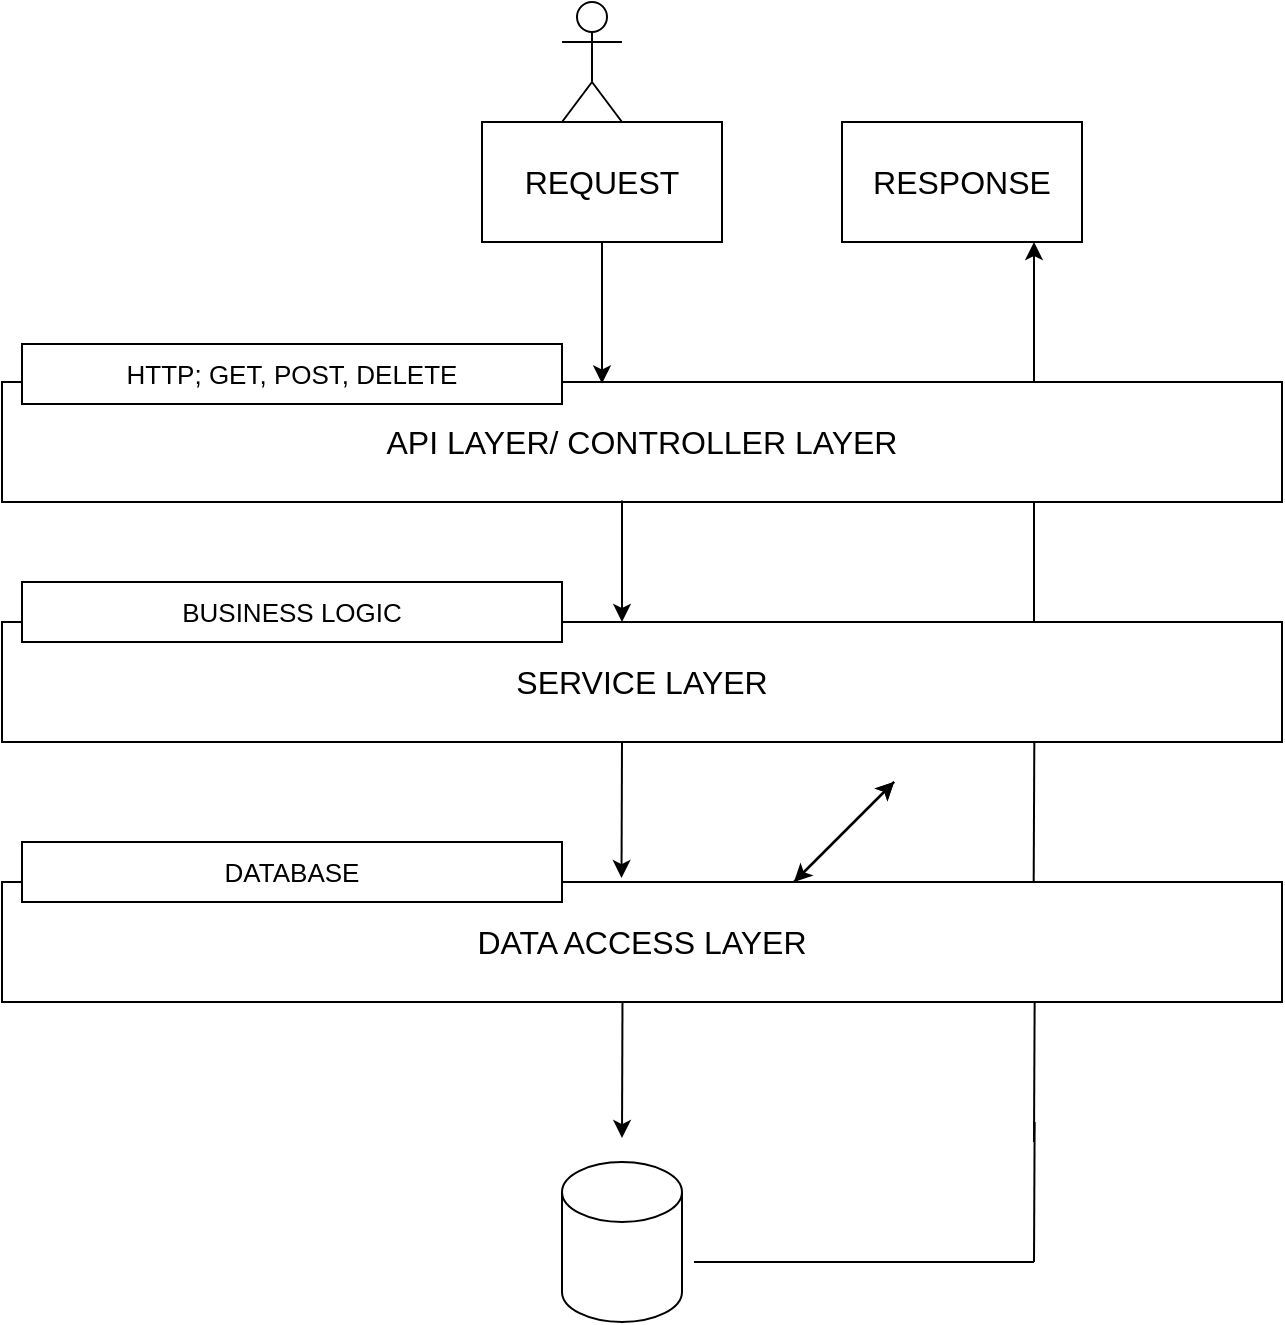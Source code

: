 <mxfile version="20.4.0" type="github">
  <diagram id="C5RBs43oDa-KdzZeNtuy" name="Page-1">
    <mxGraphModel dx="1374" dy="805" grid="1" gridSize="10" guides="1" tooltips="1" connect="1" arrows="1" fold="1" page="1" pageScale="1" pageWidth="827" pageHeight="1169" math="0" shadow="0">
      <root>
        <mxCell id="WIyWlLk6GJQsqaUBKTNV-0" />
        <mxCell id="WIyWlLk6GJQsqaUBKTNV-1" parent="WIyWlLk6GJQsqaUBKTNV-0" />
        <mxCell id="a7n3iAoCKdTrcNTLHIAQ-0" value="&lt;font size=&quot;3&quot;&gt;REQUEST&lt;/font&gt;" style="rounded=0;whiteSpace=wrap;html=1;" vertex="1" parent="WIyWlLk6GJQsqaUBKTNV-1">
          <mxGeometry x="334" y="180" width="120" height="60" as="geometry" />
        </mxCell>
        <mxCell id="a7n3iAoCKdTrcNTLHIAQ-1" value="&lt;font size=&quot;3&quot;&gt;RESPONSE&lt;/font&gt;" style="rounded=0;whiteSpace=wrap;html=1;" vertex="1" parent="WIyWlLk6GJQsqaUBKTNV-1">
          <mxGeometry x="514" y="180" width="120" height="60" as="geometry" />
        </mxCell>
        <mxCell id="a7n3iAoCKdTrcNTLHIAQ-2" value="&lt;font size=&quot;3&quot;&gt;API LAYER/ CONTROLLER LAYER&lt;/font&gt;" style="rounded=0;whiteSpace=wrap;html=1;" vertex="1" parent="WIyWlLk6GJQsqaUBKTNV-1">
          <mxGeometry x="94" y="310" width="640" height="60" as="geometry" />
        </mxCell>
        <mxCell id="a7n3iAoCKdTrcNTLHIAQ-3" value="&lt;font size=&quot;3&quot;&gt;SERVICE LAYER&lt;/font&gt;" style="rounded=0;whiteSpace=wrap;html=1;" vertex="1" parent="WIyWlLk6GJQsqaUBKTNV-1">
          <mxGeometry x="94" y="430" width="640" height="60" as="geometry" />
        </mxCell>
        <mxCell id="a7n3iAoCKdTrcNTLHIAQ-4" value="&lt;font size=&quot;3&quot;&gt;DATA ACCESS LAYER&lt;/font&gt;" style="rounded=0;whiteSpace=wrap;html=1;" vertex="1" parent="WIyWlLk6GJQsqaUBKTNV-1">
          <mxGeometry x="94" y="560" width="640" height="60" as="geometry" />
        </mxCell>
        <mxCell id="a7n3iAoCKdTrcNTLHIAQ-5" value="&lt;font style=&quot;font-size: 13px;&quot;&gt;HTTP; GET, POST, DELETE&lt;br&gt;&lt;/font&gt;" style="rounded=0;whiteSpace=wrap;html=1;" vertex="1" parent="WIyWlLk6GJQsqaUBKTNV-1">
          <mxGeometry x="104" y="291" width="270" height="30" as="geometry" />
        </mxCell>
        <mxCell id="a7n3iAoCKdTrcNTLHIAQ-6" value="&lt;font style=&quot;font-size: 13px;&quot;&gt;BUSINESS LOGIC&lt;br&gt;&lt;/font&gt;" style="rounded=0;whiteSpace=wrap;html=1;" vertex="1" parent="WIyWlLk6GJQsqaUBKTNV-1">
          <mxGeometry x="104" y="410" width="270" height="30" as="geometry" />
        </mxCell>
        <mxCell id="a7n3iAoCKdTrcNTLHIAQ-7" value="&lt;font style=&quot;font-size: 13px;&quot;&gt;DATABASE&lt;br&gt;&lt;/font&gt;" style="rounded=0;whiteSpace=wrap;html=1;" vertex="1" parent="WIyWlLk6GJQsqaUBKTNV-1">
          <mxGeometry x="104" y="540" width="270" height="30" as="geometry" />
        </mxCell>
        <mxCell id="a7n3iAoCKdTrcNTLHIAQ-9" value="" style="endArrow=classic;html=1;rounded=0;fontSize=13;" edge="1" parent="WIyWlLk6GJQsqaUBKTNV-1" source="a7n3iAoCKdTrcNTLHIAQ-0">
          <mxGeometry width="50" height="50" relative="1" as="geometry">
            <mxPoint x="394" y="290" as="sourcePoint" />
            <mxPoint x="394" y="310.711" as="targetPoint" />
          </mxGeometry>
        </mxCell>
        <mxCell id="a7n3iAoCKdTrcNTLHIAQ-11" value="" style="endArrow=classic;html=1;rounded=0;fontSize=13;" edge="1" parent="WIyWlLk6GJQsqaUBKTNV-1">
          <mxGeometry width="50" height="50" relative="1" as="geometry">
            <mxPoint x="404" y="369.29" as="sourcePoint" />
            <mxPoint x="404" y="430" as="targetPoint" />
          </mxGeometry>
        </mxCell>
        <mxCell id="a7n3iAoCKdTrcNTLHIAQ-12" value="" style="endArrow=classic;html=1;rounded=0;fontSize=13;entryX=0.484;entryY=-0.033;entryDx=0;entryDy=0;entryPerimeter=0;" edge="1" parent="WIyWlLk6GJQsqaUBKTNV-1" target="a7n3iAoCKdTrcNTLHIAQ-4">
          <mxGeometry width="50" height="50" relative="1" as="geometry">
            <mxPoint x="404" y="490.0" as="sourcePoint" />
            <mxPoint x="404" y="550.71" as="targetPoint" />
          </mxGeometry>
        </mxCell>
        <mxCell id="a7n3iAoCKdTrcNTLHIAQ-13" value="" style="shape=umlActor;verticalLabelPosition=bottom;verticalAlign=top;html=1;outlineConnect=0;fontSize=13;" vertex="1" parent="WIyWlLk6GJQsqaUBKTNV-1">
          <mxGeometry x="374" y="120" width="30" height="60" as="geometry" />
        </mxCell>
        <mxCell id="a7n3iAoCKdTrcNTLHIAQ-15" value="" style="endArrow=classic;html=1;rounded=0;fontSize=13;" edge="1" parent="WIyWlLk6GJQsqaUBKTNV-1">
          <mxGeometry width="50" height="50" relative="1" as="geometry">
            <mxPoint x="610" y="310" as="sourcePoint" />
            <mxPoint x="610" y="240" as="targetPoint" />
          </mxGeometry>
        </mxCell>
        <mxCell id="a7n3iAoCKdTrcNTLHIAQ-16" value="" style="endArrow=none;html=1;rounded=0;fontSize=13;" edge="1" parent="WIyWlLk6GJQsqaUBKTNV-1">
          <mxGeometry width="50" height="50" relative="1" as="geometry">
            <mxPoint x="610" y="430" as="sourcePoint" />
            <mxPoint x="610" y="370" as="targetPoint" />
          </mxGeometry>
        </mxCell>
        <mxCell id="a7n3iAoCKdTrcNTLHIAQ-17" value="" style="endArrow=none;html=1;rounded=0;fontSize=13;exitX=0.806;exitY=0;exitDx=0;exitDy=0;exitPerimeter=0;" edge="1" parent="WIyWlLk6GJQsqaUBKTNV-1" source="a7n3iAoCKdTrcNTLHIAQ-4">
          <mxGeometry width="50" height="50" relative="1" as="geometry">
            <mxPoint x="610.0" y="548.02" as="sourcePoint" />
            <mxPoint x="610.16" y="490" as="targetPoint" />
          </mxGeometry>
        </mxCell>
        <mxCell id="a7n3iAoCKdTrcNTLHIAQ-18" value="" style="endArrow=classic;html=1;rounded=0;fontSize=13;entryX=0.484;entryY=-0.033;entryDx=0;entryDy=0;entryPerimeter=0;" edge="1" parent="WIyWlLk6GJQsqaUBKTNV-1">
          <mxGeometry width="50" height="50" relative="1" as="geometry">
            <mxPoint x="404.24" y="620" as="sourcePoint" />
            <mxPoint x="404" y="688.02" as="targetPoint" />
          </mxGeometry>
        </mxCell>
        <mxCell id="a7n3iAoCKdTrcNTLHIAQ-19" value="" style="shape=cylinder3;whiteSpace=wrap;html=1;boundedLbl=1;backgroundOutline=1;size=15;fontSize=13;" vertex="1" parent="WIyWlLk6GJQsqaUBKTNV-1">
          <mxGeometry x="374" y="700" width="60" height="80" as="geometry" />
        </mxCell>
        <mxCell id="a7n3iAoCKdTrcNTLHIAQ-20" value="" style="endArrow=none;html=1;rounded=0;fontSize=13;exitX=0.806;exitY=0;exitDx=0;exitDy=0;exitPerimeter=0;" edge="1" parent="WIyWlLk6GJQsqaUBKTNV-1">
          <mxGeometry width="50" height="50" relative="1" as="geometry">
            <mxPoint x="610.0" y="690" as="sourcePoint" />
            <mxPoint x="610.32" y="620" as="targetPoint" />
          </mxGeometry>
        </mxCell>
        <mxCell id="a7n3iAoCKdTrcNTLHIAQ-21" value="" style="endArrow=none;html=1;rounded=0;fontSize=13;exitX=0.806;exitY=0;exitDx=0;exitDy=0;exitPerimeter=0;" edge="1" parent="WIyWlLk6GJQsqaUBKTNV-1">
          <mxGeometry width="50" height="50" relative="1" as="geometry">
            <mxPoint x="610" y="750" as="sourcePoint" />
            <mxPoint x="610.32" y="680" as="targetPoint" />
          </mxGeometry>
        </mxCell>
        <mxCell id="a7n3iAoCKdTrcNTLHIAQ-22" value="" style="endArrow=classic;html=1;rounded=0;fontSize=13;" edge="1" parent="WIyWlLk6GJQsqaUBKTNV-1">
          <mxGeometry width="50" height="50" relative="1" as="geometry">
            <mxPoint x="490" y="560" as="sourcePoint" />
            <mxPoint x="540" y="510" as="targetPoint" />
          </mxGeometry>
        </mxCell>
        <mxCell id="a7n3iAoCKdTrcNTLHIAQ-23" value="" style="endArrow=classic;startArrow=classic;html=1;rounded=0;fontSize=13;" edge="1" parent="WIyWlLk6GJQsqaUBKTNV-1">
          <mxGeometry width="50" height="50" relative="1" as="geometry">
            <mxPoint x="490" y="560" as="sourcePoint" />
            <mxPoint x="540" y="510" as="targetPoint" />
          </mxGeometry>
        </mxCell>
        <mxCell id="a7n3iAoCKdTrcNTLHIAQ-24" value="" style="endArrow=none;html=1;rounded=0;fontSize=13;" edge="1" parent="WIyWlLk6GJQsqaUBKTNV-1">
          <mxGeometry width="50" height="50" relative="1" as="geometry">
            <mxPoint x="490" y="560" as="sourcePoint" />
            <mxPoint x="540" y="510" as="targetPoint" />
          </mxGeometry>
        </mxCell>
        <mxCell id="a7n3iAoCKdTrcNTLHIAQ-26" value="" style="endArrow=none;html=1;rounded=0;fontSize=13;" edge="1" parent="WIyWlLk6GJQsqaUBKTNV-1">
          <mxGeometry width="50" height="50" relative="1" as="geometry">
            <mxPoint x="490" y="560" as="sourcePoint" />
            <mxPoint x="540" y="510" as="targetPoint" />
          </mxGeometry>
        </mxCell>
        <mxCell id="a7n3iAoCKdTrcNTLHIAQ-28" value="" style="endArrow=none;html=1;rounded=0;fontSize=13;" edge="1" parent="WIyWlLk6GJQsqaUBKTNV-1">
          <mxGeometry width="50" height="50" relative="1" as="geometry">
            <mxPoint x="490" y="560" as="sourcePoint" />
            <mxPoint x="540" y="510" as="targetPoint" />
          </mxGeometry>
        </mxCell>
        <mxCell id="a7n3iAoCKdTrcNTLHIAQ-30" value="" style="endArrow=none;html=1;rounded=0;fontSize=13;" edge="1" parent="WIyWlLk6GJQsqaUBKTNV-1">
          <mxGeometry width="50" height="50" relative="1" as="geometry">
            <mxPoint x="440" y="750" as="sourcePoint" />
            <mxPoint x="610" y="750" as="targetPoint" />
          </mxGeometry>
        </mxCell>
      </root>
    </mxGraphModel>
  </diagram>
</mxfile>
